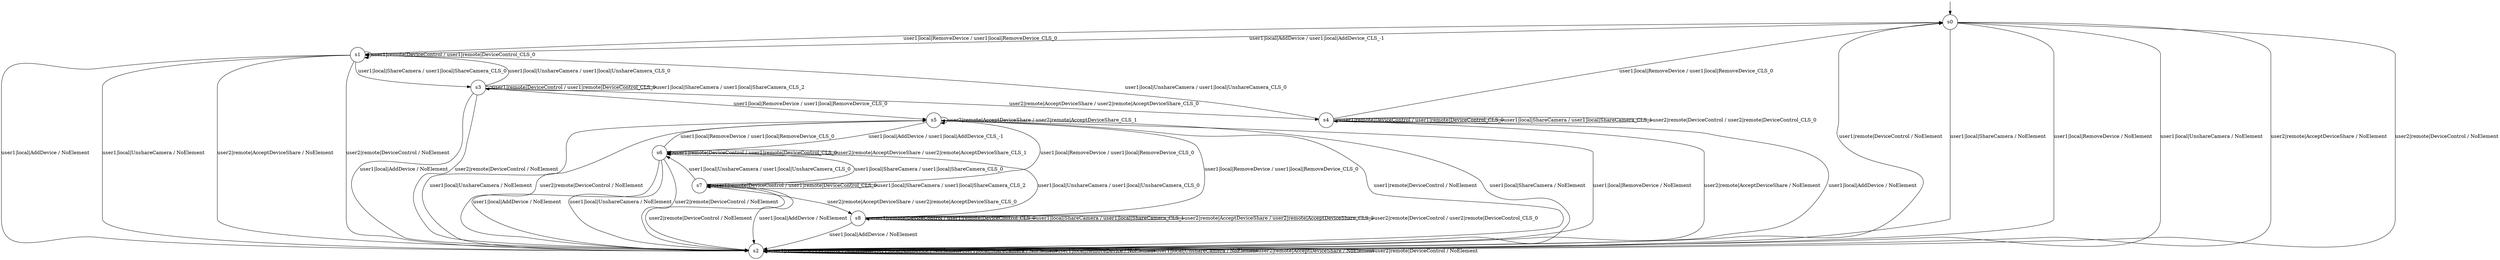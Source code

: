 digraph g {

	s0 [shape="circle" label="s0"];
	s1 [shape="circle" label="s1"];
	s2 [shape="circle" label="s2"];
	s3 [shape="circle" label="s3"];
	s4 [shape="circle" label="s4"];
	s5 [shape="circle" label="s5"];
	s6 [shape="circle" label="s6"];
	s7 [shape="circle" label="s7"];
	s8 [shape="circle" label="s8"];
	s0 -> s2 [label="user1|remote|DeviceControl / NoElement"];
	s0 -> s1 [label="user1|local|AddDevice / user1|local|AddDevice_CLS_-1"];
	s0 -> s2 [label="user1|local|ShareCamera / NoElement"];
	s0 -> s2 [label="user1|local|RemoveDevice / NoElement"];
	s0 -> s2 [label="user1|local|UnshareCamera / NoElement"];
	s0 -> s2 [label="user2|remote|AcceptDeviceShare / NoElement"];
	s0 -> s2 [label="user2|remote|DeviceControl / NoElement"];
	s1 -> s1 [label="user1|remote|DeviceControl / user1|remote|DeviceControl_CLS_0"];
	s1 -> s2 [label="user1|local|AddDevice / NoElement"];
	s1 -> s3 [label="user1|local|ShareCamera / user1|local|ShareCamera_CLS_0"];
	s1 -> s0 [label="user1|local|RemoveDevice / user1|local|RemoveDevice_CLS_0"];
	s1 -> s2 [label="user1|local|UnshareCamera / NoElement"];
	s1 -> s2 [label="user2|remote|AcceptDeviceShare / NoElement"];
	s1 -> s2 [label="user2|remote|DeviceControl / NoElement"];
	s2 -> s2 [label="user1|remote|DeviceControl / NoElement"];
	s2 -> s2 [label="user1|local|AddDevice / NoElement"];
	s2 -> s2 [label="user1|local|ShareCamera / NoElement"];
	s2 -> s2 [label="user1|local|RemoveDevice / NoElement"];
	s2 -> s2 [label="user1|local|UnshareCamera / NoElement"];
	s2 -> s2 [label="user2|remote|AcceptDeviceShare / NoElement"];
	s2 -> s2 [label="user2|remote|DeviceControl / NoElement"];
	s3 -> s3 [label="user1|remote|DeviceControl / user1|remote|DeviceControl_CLS_0"];
	s3 -> s2 [label="user1|local|AddDevice / NoElement"];
	s3 -> s3 [label="user1|local|ShareCamera / user1|local|ShareCamera_CLS_2"];
	s3 -> s5 [label="user1|local|RemoveDevice / user1|local|RemoveDevice_CLS_0"];
	s3 -> s1 [label="user1|local|UnshareCamera / user1|local|UnshareCamera_CLS_0"];
	s3 -> s4 [label="user2|remote|AcceptDeviceShare / user2|remote|AcceptDeviceShare_CLS_0"];
	s3 -> s2 [label="user2|remote|DeviceControl / NoElement"];
	s4 -> s4 [label="user1|remote|DeviceControl / user1|remote|DeviceControl_CLS_0"];
	s4 -> s2 [label="user1|local|AddDevice / NoElement"];
	s4 -> s4 [label="user1|local|ShareCamera / user1|local|ShareCamera_CLS_1"];
	s4 -> s0 [label="user1|local|RemoveDevice / user1|local|RemoveDevice_CLS_0"];
	s4 -> s1 [label="user1|local|UnshareCamera / user1|local|UnshareCamera_CLS_0"];
	s4 -> s2 [label="user2|remote|AcceptDeviceShare / NoElement"];
	s4 -> s4 [label="user2|remote|DeviceControl / user2|remote|DeviceControl_CLS_0"];
	s5 -> s2 [label="user1|remote|DeviceControl / NoElement"];
	s5 -> s6 [label="user1|local|AddDevice / user1|local|AddDevice_CLS_-1"];
	s5 -> s2 [label="user1|local|ShareCamera / NoElement"];
	s5 -> s2 [label="user1|local|RemoveDevice / NoElement"];
	s5 -> s2 [label="user1|local|UnshareCamera / NoElement"];
	s5 -> s5 [label="user2|remote|AcceptDeviceShare / user2|remote|AcceptDeviceShare_CLS_1"];
	s5 -> s2 [label="user2|remote|DeviceControl / NoElement"];
	s6 -> s6 [label="user1|remote|DeviceControl / user1|remote|DeviceControl_CLS_0"];
	s6 -> s2 [label="user1|local|AddDevice / NoElement"];
	s6 -> s7 [label="user1|local|ShareCamera / user1|local|ShareCamera_CLS_0"];
	s6 -> s5 [label="user1|local|RemoveDevice / user1|local|RemoveDevice_CLS_0"];
	s6 -> s2 [label="user1|local|UnshareCamera / NoElement"];
	s6 -> s6 [label="user2|remote|AcceptDeviceShare / user2|remote|AcceptDeviceShare_CLS_1"];
	s6 -> s2 [label="user2|remote|DeviceControl / NoElement"];
	s7 -> s7 [label="user1|remote|DeviceControl / user1|remote|DeviceControl_CLS_0"];
	s7 -> s2 [label="user1|local|AddDevice / NoElement"];
	s7 -> s7 [label="user1|local|ShareCamera / user1|local|ShareCamera_CLS_2"];
	s7 -> s5 [label="user1|local|RemoveDevice / user1|local|RemoveDevice_CLS_0"];
	s7 -> s6 [label="user1|local|UnshareCamera / user1|local|UnshareCamera_CLS_0"];
	s7 -> s8 [label="user2|remote|AcceptDeviceShare / user2|remote|AcceptDeviceShare_CLS_0"];
	s7 -> s2 [label="user2|remote|DeviceControl / NoElement"];
	s8 -> s8 [label="user1|remote|DeviceControl / user1|remote|DeviceControl_CLS_0"];
	s8 -> s2 [label="user1|local|AddDevice / NoElement"];
	s8 -> s8 [label="user1|local|ShareCamera / user1|local|ShareCamera_CLS_1"];
	s8 -> s5 [label="user1|local|RemoveDevice / user1|local|RemoveDevice_CLS_0"];
	s8 -> s6 [label="user1|local|UnshareCamera / user1|local|UnshareCamera_CLS_0"];
	s8 -> s8 [label="user2|remote|AcceptDeviceShare / user2|remote|AcceptDeviceShare_CLS_2"];
	s8 -> s8 [label="user2|remote|DeviceControl / user2|remote|DeviceControl_CLS_0"];

__start0 [label="" shape="none" width="0" height="0"];
__start0 -> s0;

}
